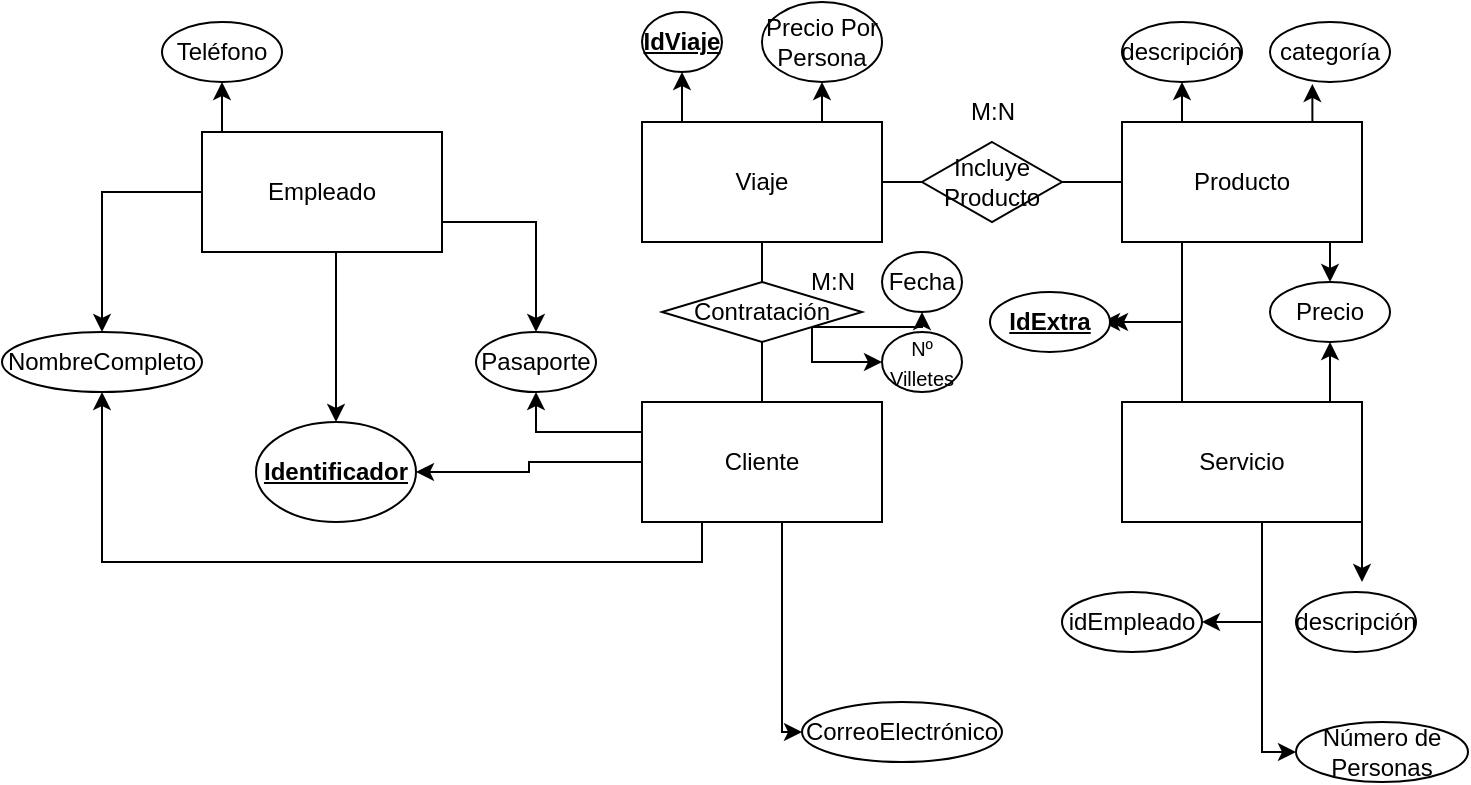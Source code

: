 <mxfile version="26.1.0">
  <diagram name="Página-1" id="taTj5eu00-VmfvZgNJ3h">
    <mxGraphModel dx="1877" dy="581" grid="1" gridSize="10" guides="1" tooltips="1" connect="1" arrows="1" fold="1" page="1" pageScale="1" pageWidth="827" pageHeight="1169" math="0" shadow="0">
      <root>
        <mxCell id="0" />
        <mxCell id="1" parent="0" />
        <mxCell id="wHdnNbcy-1ttwHHeiuVB-26" style="edgeStyle=orthogonalEdgeStyle;rounded=0;orthogonalLoop=1;jettySize=auto;html=1;exitX=0.5;exitY=1;exitDx=0;exitDy=0;entryX=0;entryY=0.5;entryDx=0;entryDy=0;" edge="1" parent="1" source="wHdnNbcy-1ttwHHeiuVB-1" target="wHdnNbcy-1ttwHHeiuVB-23">
          <mxGeometry relative="1" as="geometry">
            <Array as="points">
              <mxPoint x="260" y="300" />
              <mxPoint x="260" y="405" />
            </Array>
          </mxGeometry>
        </mxCell>
        <mxCell id="wHdnNbcy-1ttwHHeiuVB-68" style="edgeStyle=orthogonalEdgeStyle;rounded=0;orthogonalLoop=1;jettySize=auto;html=1;exitX=0;exitY=0.5;exitDx=0;exitDy=0;entryX=1;entryY=0.5;entryDx=0;entryDy=0;" edge="1" parent="1" source="wHdnNbcy-1ttwHHeiuVB-1" target="wHdnNbcy-1ttwHHeiuVB-15">
          <mxGeometry relative="1" as="geometry" />
        </mxCell>
        <mxCell id="wHdnNbcy-1ttwHHeiuVB-70" style="edgeStyle=orthogonalEdgeStyle;rounded=0;orthogonalLoop=1;jettySize=auto;html=1;exitX=0;exitY=0.25;exitDx=0;exitDy=0;entryX=0.5;entryY=1;entryDx=0;entryDy=0;" edge="1" parent="1" source="wHdnNbcy-1ttwHHeiuVB-1" target="wHdnNbcy-1ttwHHeiuVB-16">
          <mxGeometry relative="1" as="geometry" />
        </mxCell>
        <mxCell id="wHdnNbcy-1ttwHHeiuVB-71" style="edgeStyle=orthogonalEdgeStyle;rounded=0;orthogonalLoop=1;jettySize=auto;html=1;exitX=0.25;exitY=1;exitDx=0;exitDy=0;entryX=0.5;entryY=1;entryDx=0;entryDy=0;" edge="1" parent="1" source="wHdnNbcy-1ttwHHeiuVB-1" target="wHdnNbcy-1ttwHHeiuVB-24">
          <mxGeometry relative="1" as="geometry" />
        </mxCell>
        <mxCell id="wHdnNbcy-1ttwHHeiuVB-1" value="Cliente" style="whiteSpace=wrap;html=1;" vertex="1" parent="1">
          <mxGeometry x="190" y="240" width="120" height="60" as="geometry" />
        </mxCell>
        <mxCell id="wHdnNbcy-1ttwHHeiuVB-37" style="edgeStyle=orthogonalEdgeStyle;rounded=0;orthogonalLoop=1;jettySize=auto;html=1;exitX=0.75;exitY=0;exitDx=0;exitDy=0;entryX=0.5;entryY=1;entryDx=0;entryDy=0;" edge="1" parent="1" source="wHdnNbcy-1ttwHHeiuVB-2" target="wHdnNbcy-1ttwHHeiuVB-17">
          <mxGeometry relative="1" as="geometry" />
        </mxCell>
        <mxCell id="wHdnNbcy-1ttwHHeiuVB-38" style="edgeStyle=orthogonalEdgeStyle;rounded=0;orthogonalLoop=1;jettySize=auto;html=1;exitX=0.25;exitY=0;exitDx=0;exitDy=0;entryX=0.5;entryY=1;entryDx=0;entryDy=0;" edge="1" parent="1" source="wHdnNbcy-1ttwHHeiuVB-2" target="wHdnNbcy-1ttwHHeiuVB-18">
          <mxGeometry relative="1" as="geometry" />
        </mxCell>
        <mxCell id="wHdnNbcy-1ttwHHeiuVB-2" value="Viaje" style="whiteSpace=wrap;html=1;" vertex="1" parent="1">
          <mxGeometry x="190" y="100" width="120" height="60" as="geometry" />
        </mxCell>
        <mxCell id="wHdnNbcy-1ttwHHeiuVB-66" style="edgeStyle=orthogonalEdgeStyle;rounded=0;orthogonalLoop=1;jettySize=auto;html=1;exitX=0.5;exitY=1;exitDx=0;exitDy=0;entryX=0.5;entryY=0;entryDx=0;entryDy=0;" edge="1" parent="1" source="wHdnNbcy-1ttwHHeiuVB-5" target="wHdnNbcy-1ttwHHeiuVB-15">
          <mxGeometry relative="1" as="geometry">
            <Array as="points">
              <mxPoint x="37" y="165" />
            </Array>
          </mxGeometry>
        </mxCell>
        <mxCell id="wHdnNbcy-1ttwHHeiuVB-67" style="edgeStyle=orthogonalEdgeStyle;rounded=0;orthogonalLoop=1;jettySize=auto;html=1;exitX=1;exitY=0.75;exitDx=0;exitDy=0;entryX=0.5;entryY=0;entryDx=0;entryDy=0;" edge="1" parent="1" source="wHdnNbcy-1ttwHHeiuVB-5" target="wHdnNbcy-1ttwHHeiuVB-16">
          <mxGeometry relative="1" as="geometry" />
        </mxCell>
        <mxCell id="wHdnNbcy-1ttwHHeiuVB-72" style="edgeStyle=orthogonalEdgeStyle;rounded=0;orthogonalLoop=1;jettySize=auto;html=1;exitX=0;exitY=0.5;exitDx=0;exitDy=0;entryX=0.5;entryY=0;entryDx=0;entryDy=0;" edge="1" parent="1" source="wHdnNbcy-1ttwHHeiuVB-5" target="wHdnNbcy-1ttwHHeiuVB-24">
          <mxGeometry relative="1" as="geometry" />
        </mxCell>
        <mxCell id="wHdnNbcy-1ttwHHeiuVB-74" style="edgeStyle=orthogonalEdgeStyle;rounded=0;orthogonalLoop=1;jettySize=auto;html=1;exitX=0.25;exitY=0;exitDx=0;exitDy=0;entryX=0.5;entryY=1;entryDx=0;entryDy=0;" edge="1" parent="1" source="wHdnNbcy-1ttwHHeiuVB-5" target="wHdnNbcy-1ttwHHeiuVB-73">
          <mxGeometry relative="1" as="geometry" />
        </mxCell>
        <mxCell id="wHdnNbcy-1ttwHHeiuVB-5" value="Empleado" style="whiteSpace=wrap;html=1;" vertex="1" parent="1">
          <mxGeometry x="-30" y="105" width="120" height="60" as="geometry" />
        </mxCell>
        <mxCell id="wHdnNbcy-1ttwHHeiuVB-54" style="edgeStyle=orthogonalEdgeStyle;rounded=0;orthogonalLoop=1;jettySize=auto;html=1;exitX=1;exitY=1;exitDx=0;exitDy=0;" edge="1" parent="1" source="wHdnNbcy-1ttwHHeiuVB-6">
          <mxGeometry relative="1" as="geometry">
            <mxPoint x="550" y="330" as="targetPoint" />
          </mxGeometry>
        </mxCell>
        <mxCell id="wHdnNbcy-1ttwHHeiuVB-56" style="edgeStyle=orthogonalEdgeStyle;rounded=0;orthogonalLoop=1;jettySize=auto;html=1;exitX=0.5;exitY=1;exitDx=0;exitDy=0;entryX=0;entryY=0.5;entryDx=0;entryDy=0;" edge="1" parent="1" source="wHdnNbcy-1ttwHHeiuVB-6" target="wHdnNbcy-1ttwHHeiuVB-47">
          <mxGeometry relative="1" as="geometry">
            <Array as="points">
              <mxPoint x="500" y="300" />
              <mxPoint x="500" y="415" />
            </Array>
          </mxGeometry>
        </mxCell>
        <mxCell id="wHdnNbcy-1ttwHHeiuVB-57" style="edgeStyle=orthogonalEdgeStyle;rounded=0;orthogonalLoop=1;jettySize=auto;html=1;exitX=0.5;exitY=1;exitDx=0;exitDy=0;entryX=1;entryY=0.5;entryDx=0;entryDy=0;" edge="1" parent="1" source="wHdnNbcy-1ttwHHeiuVB-6" target="wHdnNbcy-1ttwHHeiuVB-44">
          <mxGeometry relative="1" as="geometry">
            <Array as="points">
              <mxPoint x="500" y="300" />
            </Array>
          </mxGeometry>
        </mxCell>
        <mxCell id="wHdnNbcy-1ttwHHeiuVB-59" style="edgeStyle=orthogonalEdgeStyle;rounded=0;orthogonalLoop=1;jettySize=auto;html=1;exitX=0.25;exitY=0;exitDx=0;exitDy=0;entryX=1;entryY=0.5;entryDx=0;entryDy=0;" edge="1" parent="1" source="wHdnNbcy-1ttwHHeiuVB-6" target="wHdnNbcy-1ttwHHeiuVB-28">
          <mxGeometry relative="1" as="geometry" />
        </mxCell>
        <mxCell id="wHdnNbcy-1ttwHHeiuVB-62" style="edgeStyle=orthogonalEdgeStyle;rounded=0;orthogonalLoop=1;jettySize=auto;html=1;exitX=0.75;exitY=0;exitDx=0;exitDy=0;entryX=0.5;entryY=1;entryDx=0;entryDy=0;" edge="1" parent="1" source="wHdnNbcy-1ttwHHeiuVB-6" target="wHdnNbcy-1ttwHHeiuVB-46">
          <mxGeometry relative="1" as="geometry" />
        </mxCell>
        <mxCell id="wHdnNbcy-1ttwHHeiuVB-6" value="Servicio" style="whiteSpace=wrap;html=1;" vertex="1" parent="1">
          <mxGeometry x="430" y="240" width="120" height="60" as="geometry" />
        </mxCell>
        <mxCell id="wHdnNbcy-1ttwHHeiuVB-60" style="edgeStyle=orthogonalEdgeStyle;rounded=0;orthogonalLoop=1;jettySize=auto;html=1;exitX=0.25;exitY=1;exitDx=0;exitDy=0;" edge="1" parent="1" source="wHdnNbcy-1ttwHHeiuVB-7">
          <mxGeometry relative="1" as="geometry">
            <mxPoint x="420" y="200" as="targetPoint" />
            <Array as="points">
              <mxPoint x="460" y="200" />
            </Array>
          </mxGeometry>
        </mxCell>
        <mxCell id="wHdnNbcy-1ttwHHeiuVB-61" style="edgeStyle=orthogonalEdgeStyle;rounded=0;orthogonalLoop=1;jettySize=auto;html=1;exitX=0.75;exitY=1;exitDx=0;exitDy=0;entryX=0.5;entryY=0;entryDx=0;entryDy=0;" edge="1" parent="1" source="wHdnNbcy-1ttwHHeiuVB-7" target="wHdnNbcy-1ttwHHeiuVB-46">
          <mxGeometry relative="1" as="geometry" />
        </mxCell>
        <mxCell id="wHdnNbcy-1ttwHHeiuVB-64" style="edgeStyle=orthogonalEdgeStyle;rounded=0;orthogonalLoop=1;jettySize=auto;html=1;exitX=0.25;exitY=0;exitDx=0;exitDy=0;entryX=0.5;entryY=1;entryDx=0;entryDy=0;" edge="1" parent="1" source="wHdnNbcy-1ttwHHeiuVB-7" target="wHdnNbcy-1ttwHHeiuVB-31">
          <mxGeometry relative="1" as="geometry" />
        </mxCell>
        <mxCell id="wHdnNbcy-1ttwHHeiuVB-7" value="Producto" style="whiteSpace=wrap;html=1;" vertex="1" parent="1">
          <mxGeometry x="430" y="100" width="120" height="60" as="geometry" />
        </mxCell>
        <mxCell id="wHdnNbcy-1ttwHHeiuVB-15" value="&lt;b&gt;&lt;u&gt;Identificador&lt;/u&gt;&lt;/b&gt;" style="ellipse;whiteSpace=wrap;html=1;" vertex="1" parent="1">
          <mxGeometry x="-3" y="250" width="80" height="50" as="geometry" />
        </mxCell>
        <mxCell id="wHdnNbcy-1ttwHHeiuVB-16" value="Pasaporte" style="ellipse;whiteSpace=wrap;html=1;" vertex="1" parent="1">
          <mxGeometry x="107" y="205" width="60" height="30" as="geometry" />
        </mxCell>
        <mxCell id="wHdnNbcy-1ttwHHeiuVB-17" value="Precio Por Persona" style="ellipse;whiteSpace=wrap;html=1;" vertex="1" parent="1">
          <mxGeometry x="250" y="40" width="60" height="40" as="geometry" />
        </mxCell>
        <mxCell id="wHdnNbcy-1ttwHHeiuVB-18" value="&lt;b&gt;&lt;u&gt;IdViaje&lt;/u&gt;&lt;/b&gt;" style="ellipse;whiteSpace=wrap;html=1;" vertex="1" parent="1">
          <mxGeometry x="190" y="45" width="40" height="30" as="geometry" />
        </mxCell>
        <mxCell id="wHdnNbcy-1ttwHHeiuVB-23" value="CorreoElectrónico" style="ellipse;whiteSpace=wrap;html=1;" vertex="1" parent="1">
          <mxGeometry x="270" y="390" width="100" height="30" as="geometry" />
        </mxCell>
        <mxCell id="wHdnNbcy-1ttwHHeiuVB-24" value="NombreCompleto" style="ellipse;whiteSpace=wrap;html=1;" vertex="1" parent="1">
          <mxGeometry x="-130" y="205" width="100" height="30" as="geometry" />
        </mxCell>
        <mxCell id="wHdnNbcy-1ttwHHeiuVB-28" value="&lt;b&gt;&lt;u&gt;IdExtra&lt;/u&gt;&lt;/b&gt;" style="ellipse;whiteSpace=wrap;html=1;" vertex="1" parent="1">
          <mxGeometry x="364" y="185" width="60" height="30" as="geometry" />
        </mxCell>
        <mxCell id="wHdnNbcy-1ttwHHeiuVB-30" value="categoría" style="ellipse;whiteSpace=wrap;html=1;" vertex="1" parent="1">
          <mxGeometry x="504" y="50" width="60" height="30" as="geometry" />
        </mxCell>
        <mxCell id="wHdnNbcy-1ttwHHeiuVB-31" value="descripción" style="ellipse;whiteSpace=wrap;html=1;" vertex="1" parent="1">
          <mxGeometry x="430" y="50" width="60" height="30" as="geometry" />
        </mxCell>
        <mxCell id="wHdnNbcy-1ttwHHeiuVB-40" style="edgeStyle=orthogonalEdgeStyle;rounded=0;orthogonalLoop=1;jettySize=auto;html=1;exitX=0.75;exitY=0;exitDx=0;exitDy=0;entryX=0.353;entryY=1.033;entryDx=0;entryDy=0;entryPerimeter=0;" edge="1" parent="1" source="wHdnNbcy-1ttwHHeiuVB-7" target="wHdnNbcy-1ttwHHeiuVB-30">
          <mxGeometry relative="1" as="geometry" />
        </mxCell>
        <mxCell id="wHdnNbcy-1ttwHHeiuVB-44" value="idEmpleado" style="ellipse;whiteSpace=wrap;html=1;" vertex="1" parent="1">
          <mxGeometry x="400" y="335" width="70" height="30" as="geometry" />
        </mxCell>
        <mxCell id="wHdnNbcy-1ttwHHeiuVB-46" value="Precio" style="ellipse;whiteSpace=wrap;html=1;" vertex="1" parent="1">
          <mxGeometry x="504" y="180" width="60" height="30" as="geometry" />
        </mxCell>
        <mxCell id="wHdnNbcy-1ttwHHeiuVB-47" value="Número de Personas" style="ellipse;whiteSpace=wrap;html=1;" vertex="1" parent="1">
          <mxGeometry x="517" y="400" width="86" height="30" as="geometry" />
        </mxCell>
        <mxCell id="wHdnNbcy-1ttwHHeiuVB-48" value="descripción" style="ellipse;whiteSpace=wrap;html=1;" vertex="1" parent="1">
          <mxGeometry x="517" y="335" width="60" height="30" as="geometry" />
        </mxCell>
        <mxCell id="wHdnNbcy-1ttwHHeiuVB-50" value="" style="endArrow=none;html=1;rounded=0;exitX=0.5;exitY=0;exitDx=0;exitDy=0;" edge="1" parent="1" source="wHdnNbcy-1ttwHHeiuVB-51">
          <mxGeometry width="50" height="50" relative="1" as="geometry">
            <mxPoint x="200" y="210" as="sourcePoint" />
            <mxPoint x="250" y="160" as="targetPoint" />
          </mxGeometry>
        </mxCell>
        <mxCell id="wHdnNbcy-1ttwHHeiuVB-52" value="" style="endArrow=none;html=1;rounded=0;exitX=0.5;exitY=0;exitDx=0;exitDy=0;" edge="1" parent="1" source="wHdnNbcy-1ttwHHeiuVB-1" target="wHdnNbcy-1ttwHHeiuVB-51">
          <mxGeometry width="50" height="50" relative="1" as="geometry">
            <mxPoint x="250" y="240" as="sourcePoint" />
            <mxPoint x="250" y="160" as="targetPoint" />
          </mxGeometry>
        </mxCell>
        <mxCell id="wHdnNbcy-1ttwHHeiuVB-78" style="edgeStyle=orthogonalEdgeStyle;rounded=0;orthogonalLoop=1;jettySize=auto;html=1;exitX=1;exitY=1;exitDx=0;exitDy=0;entryX=0;entryY=0.5;entryDx=0;entryDy=0;" edge="1" parent="1" source="wHdnNbcy-1ttwHHeiuVB-51" target="wHdnNbcy-1ttwHHeiuVB-76">
          <mxGeometry relative="1" as="geometry">
            <Array as="points">
              <mxPoint x="275" y="220" />
            </Array>
          </mxGeometry>
        </mxCell>
        <mxCell id="wHdnNbcy-1ttwHHeiuVB-81" style="edgeStyle=orthogonalEdgeStyle;rounded=0;orthogonalLoop=1;jettySize=auto;html=1;exitX=1;exitY=1;exitDx=0;exitDy=0;entryX=0.5;entryY=1;entryDx=0;entryDy=0;" edge="1" parent="1" source="wHdnNbcy-1ttwHHeiuVB-51" target="wHdnNbcy-1ttwHHeiuVB-77">
          <mxGeometry relative="1" as="geometry">
            <Array as="points">
              <mxPoint x="330" y="203" />
            </Array>
          </mxGeometry>
        </mxCell>
        <mxCell id="wHdnNbcy-1ttwHHeiuVB-51" value="Contratación" style="rhombus;whiteSpace=wrap;html=1;" vertex="1" parent="1">
          <mxGeometry x="200" y="180" width="100" height="30" as="geometry" />
        </mxCell>
        <mxCell id="wHdnNbcy-1ttwHHeiuVB-73" value="Teléfono" style="ellipse;whiteSpace=wrap;html=1;" vertex="1" parent="1">
          <mxGeometry x="-50" y="50" width="60" height="30" as="geometry" />
        </mxCell>
        <mxCell id="wHdnNbcy-1ttwHHeiuVB-75" value="M:N" style="text;html=1;align=center;verticalAlign=middle;resizable=0;points=[];autosize=1;strokeColor=none;fillColor=none;" vertex="1" parent="1">
          <mxGeometry x="260" y="165" width="50" height="30" as="geometry" />
        </mxCell>
        <mxCell id="wHdnNbcy-1ttwHHeiuVB-76" value="&lt;font style=&quot;font-size: 10px;&quot;&gt;Nº Villetes&lt;/font&gt;" style="ellipse;whiteSpace=wrap;html=1;" vertex="1" parent="1">
          <mxGeometry x="310" y="205" width="40" height="30" as="geometry" />
        </mxCell>
        <mxCell id="wHdnNbcy-1ttwHHeiuVB-77" value="Fecha" style="ellipse;whiteSpace=wrap;html=1;" vertex="1" parent="1">
          <mxGeometry x="310" y="165" width="40" height="30" as="geometry" />
        </mxCell>
        <mxCell id="wHdnNbcy-1ttwHHeiuVB-82" value="" style="endArrow=none;html=1;rounded=0;entryX=0;entryY=0.5;entryDx=0;entryDy=0;" edge="1" parent="1" source="wHdnNbcy-1ttwHHeiuVB-83" target="wHdnNbcy-1ttwHHeiuVB-7">
          <mxGeometry width="50" height="50" relative="1" as="geometry">
            <mxPoint x="310" y="130" as="sourcePoint" />
            <mxPoint x="360" y="80" as="targetPoint" />
          </mxGeometry>
        </mxCell>
        <mxCell id="wHdnNbcy-1ttwHHeiuVB-84" value="" style="endArrow=none;html=1;rounded=0;entryX=0;entryY=0.5;entryDx=0;entryDy=0;" edge="1" parent="1" target="wHdnNbcy-1ttwHHeiuVB-83">
          <mxGeometry width="50" height="50" relative="1" as="geometry">
            <mxPoint x="310" y="130" as="sourcePoint" />
            <mxPoint x="430" y="130" as="targetPoint" />
          </mxGeometry>
        </mxCell>
        <mxCell id="wHdnNbcy-1ttwHHeiuVB-83" value="Incluye Producto" style="rhombus;whiteSpace=wrap;html=1;" vertex="1" parent="1">
          <mxGeometry x="330" y="110" width="70" height="40" as="geometry" />
        </mxCell>
        <mxCell id="wHdnNbcy-1ttwHHeiuVB-87" value="M:N" style="text;html=1;align=center;verticalAlign=middle;resizable=0;points=[];autosize=1;strokeColor=none;fillColor=none;" vertex="1" parent="1">
          <mxGeometry x="340" y="80" width="50" height="30" as="geometry" />
        </mxCell>
      </root>
    </mxGraphModel>
  </diagram>
</mxfile>
